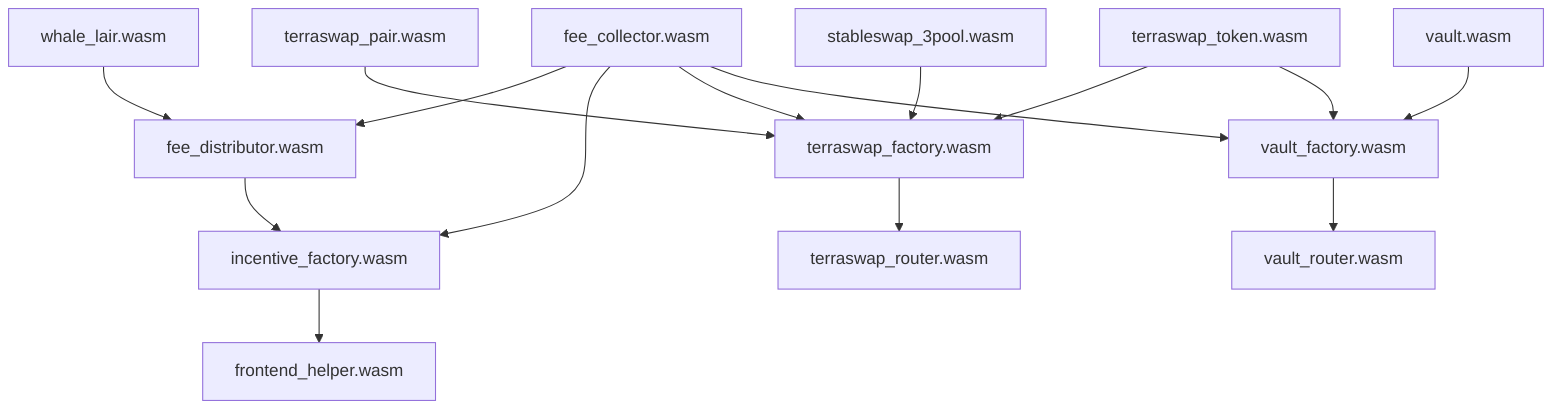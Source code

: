 graph TD
    fee_collector.wasm --> fee_distributor.wasm
    whale_lair.wasm --> fee_distributor.wasm
    incentive_factory.wasm --> frontend_helper.wasm
    fee_collector.wasm --> incentive_factory.wasm
    fee_distributor.wasm --> incentive_factory.wasm
    terraswap_pair.wasm --> terraswap_factory.wasm
    stableswap_3pool.wasm --> terraswap_factory.wasm
    terraswap_token.wasm --> terraswap_factory.wasm
    fee_collector.wasm --> terraswap_factory.wasm
    terraswap_factory.wasm --> terraswap_router.wasm
    vault.wasm --> vault_factory.wasm
    terraswap_token.wasm --> vault_factory.wasm
    fee_collector.wasm --> vault_factory.wasm
    vault_factory.wasm --> vault_router.wasm